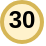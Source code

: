 <mxfile version="14.6.13" type="device"><diagram id="WUdJEUgvVgXXVAcVdhdS" name="Seite-1"><mxGraphModel dx="84" dy="75" grid="1" gridSize="10" guides="1" tooltips="1" connect="1" arrows="1" fold="1" page="1" pageScale="1" pageWidth="827" pageHeight="1169" math="0" shadow="0"><root><mxCell id="0"/><mxCell id="1" parent="0"/><mxCell id="izVumyOS3BNX1yiJqsVG-1" value="" style="group" vertex="1" connectable="0" parent="1"><mxGeometry x="40" y="39" width="20" height="21" as="geometry"/></mxCell><mxCell id="xKCKBfIo12e7s0yR6YLp-2" value="" style="ellipse;whiteSpace=wrap;html=1;aspect=fixed;fillColor=#fff2cc;strokeColor=#d6b656;fontStyle=1;strokeWidth=2;" parent="izVumyOS3BNX1yiJqsVG-1" vertex="1"><mxGeometry y="1" width="20" height="20" as="geometry"/></mxCell><mxCell id="xKCKBfIo12e7s0yR6YLp-3" value="30" style="text;html=1;strokeColor=none;fillColor=none;align=center;verticalAlign=middle;whiteSpace=wrap;rounded=0;fontStyle=1" parent="izVumyOS3BNX1yiJqsVG-1" vertex="1"><mxGeometry width="20" height="20" as="geometry"/></mxCell></root></mxGraphModel></diagram></mxfile>